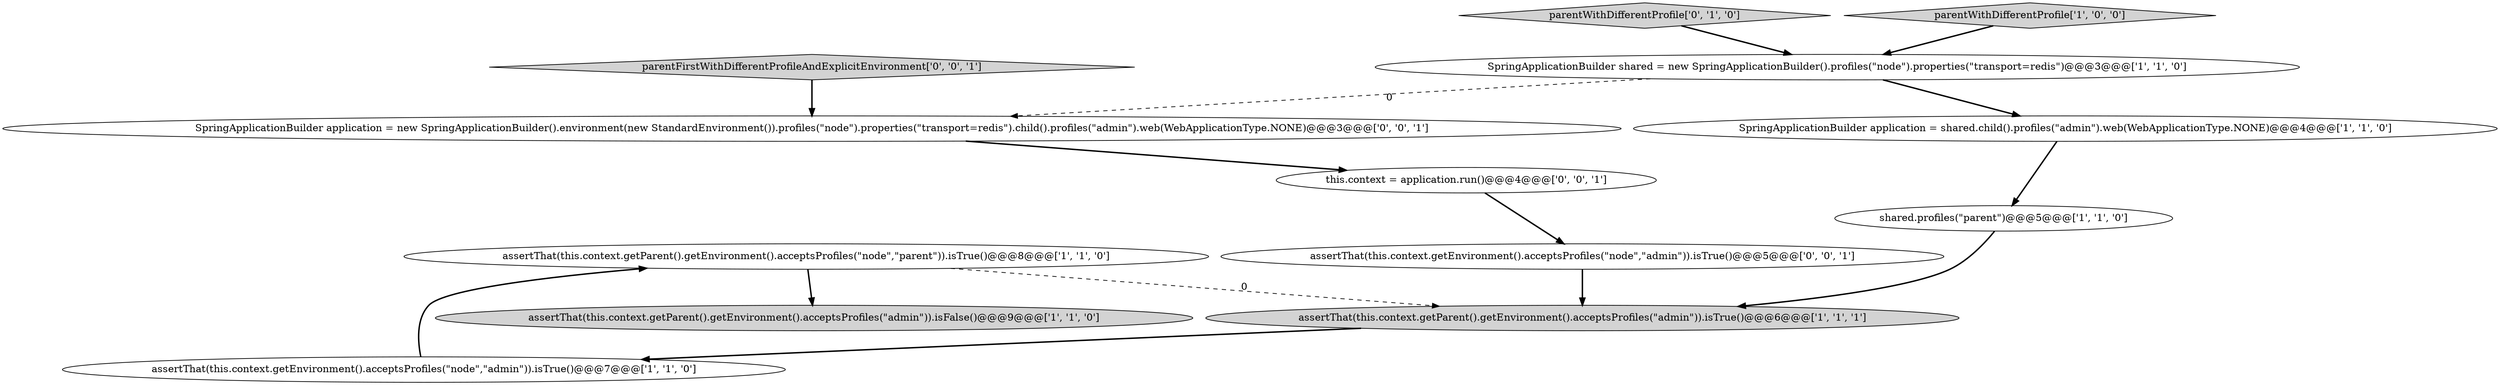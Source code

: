 digraph {
3 [style = filled, label = "assertThat(this.context.getParent().getEnvironment().acceptsProfiles(\"node\",\"parent\")).isTrue()@@@8@@@['1', '1', '0']", fillcolor = white, shape = ellipse image = "AAA0AAABBB1BBB"];
4 [style = filled, label = "SpringApplicationBuilder shared = new SpringApplicationBuilder().profiles(\"node\").properties(\"transport=redis\")@@@3@@@['1', '1', '0']", fillcolor = white, shape = ellipse image = "AAA0AAABBB1BBB"];
7 [style = filled, label = "shared.profiles(\"parent\")@@@5@@@['1', '1', '0']", fillcolor = white, shape = ellipse image = "AAA0AAABBB1BBB"];
2 [style = filled, label = "SpringApplicationBuilder application = shared.child().profiles(\"admin\").web(WebApplicationType.NONE)@@@4@@@['1', '1', '0']", fillcolor = white, shape = ellipse image = "AAA0AAABBB1BBB"];
6 [style = filled, label = "assertThat(this.context.getParent().getEnvironment().acceptsProfiles(\"admin\")).isFalse()@@@9@@@['1', '1', '0']", fillcolor = lightgray, shape = ellipse image = "AAA0AAABBB1BBB"];
0 [style = filled, label = "assertThat(this.context.getEnvironment().acceptsProfiles(\"node\",\"admin\")).isTrue()@@@7@@@['1', '1', '0']", fillcolor = white, shape = ellipse image = "AAA0AAABBB1BBB"];
11 [style = filled, label = "parentFirstWithDifferentProfileAndExplicitEnvironment['0', '0', '1']", fillcolor = lightgray, shape = diamond image = "AAA0AAABBB3BBB"];
8 [style = filled, label = "parentWithDifferentProfile['0', '1', '0']", fillcolor = lightgray, shape = diamond image = "AAA0AAABBB2BBB"];
10 [style = filled, label = "assertThat(this.context.getEnvironment().acceptsProfiles(\"node\",\"admin\")).isTrue()@@@5@@@['0', '0', '1']", fillcolor = white, shape = ellipse image = "AAA0AAABBB3BBB"];
1 [style = filled, label = "parentWithDifferentProfile['1', '0', '0']", fillcolor = lightgray, shape = diamond image = "AAA0AAABBB1BBB"];
5 [style = filled, label = "assertThat(this.context.getParent().getEnvironment().acceptsProfiles(\"admin\")).isTrue()@@@6@@@['1', '1', '1']", fillcolor = lightgray, shape = ellipse image = "AAA0AAABBB1BBB"];
12 [style = filled, label = "SpringApplicationBuilder application = new SpringApplicationBuilder().environment(new StandardEnvironment()).profiles(\"node\").properties(\"transport=redis\").child().profiles(\"admin\").web(WebApplicationType.NONE)@@@3@@@['0', '0', '1']", fillcolor = white, shape = ellipse image = "AAA0AAABBB3BBB"];
9 [style = filled, label = "this.context = application.run()@@@4@@@['0', '0', '1']", fillcolor = white, shape = ellipse image = "AAA0AAABBB3BBB"];
0->3 [style = bold, label=""];
3->5 [style = dashed, label="0"];
3->6 [style = bold, label=""];
1->4 [style = bold, label=""];
7->5 [style = bold, label=""];
11->12 [style = bold, label=""];
4->2 [style = bold, label=""];
2->7 [style = bold, label=""];
8->4 [style = bold, label=""];
9->10 [style = bold, label=""];
5->0 [style = bold, label=""];
10->5 [style = bold, label=""];
12->9 [style = bold, label=""];
4->12 [style = dashed, label="0"];
}
